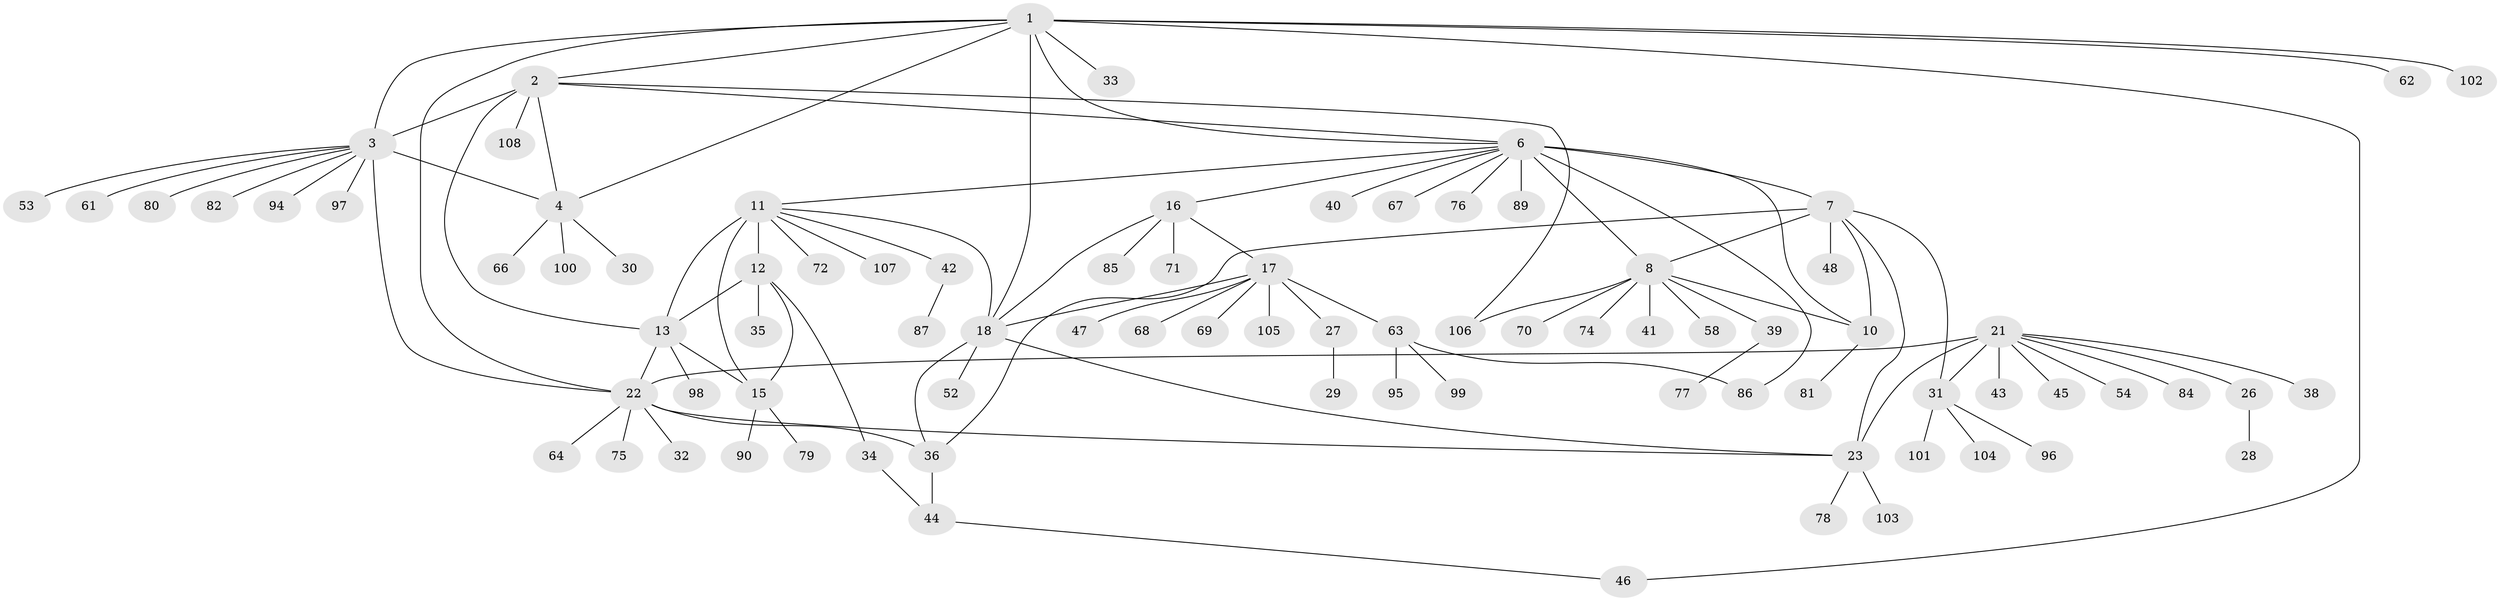 // original degree distribution, {12: 0.00909090909090909, 8: 0.03636363636363636, 6: 0.05454545454545454, 9: 0.03636363636363636, 10: 0.01818181818181818, 7: 0.03636363636363636, 5: 0.03636363636363636, 4: 0.01818181818181818, 11: 0.00909090909090909, 3: 0.03636363636363636, 2: 0.13636363636363635, 1: 0.5727272727272728}
// Generated by graph-tools (version 1.1) at 2025/42/03/06/25 10:42:11]
// undirected, 85 vertices, 110 edges
graph export_dot {
graph [start="1"]
  node [color=gray90,style=filled];
  1 [super="+37"];
  2 [super="+50"];
  3 [super="+5"];
  4 [super="+59"];
  6 [super="+9"];
  7 [super="+55"];
  8 [super="+49"];
  10;
  11 [super="+14"];
  12 [super="+88"];
  13 [super="+83"];
  15 [super="+73"];
  16;
  17 [super="+20"];
  18 [super="+19"];
  21 [super="+25"];
  22 [super="+110"];
  23 [super="+24"];
  26 [super="+109"];
  27;
  28;
  29;
  30;
  31 [super="+51"];
  32;
  33;
  34;
  35;
  36 [super="+93"];
  38;
  39 [super="+60"];
  40;
  41 [super="+92"];
  42;
  43;
  44;
  45 [super="+57"];
  46;
  47;
  48 [super="+56"];
  52;
  53;
  54;
  58;
  61;
  62;
  63 [super="+65"];
  64;
  66;
  67;
  68;
  69 [super="+91"];
  70;
  71;
  72;
  74;
  75;
  76;
  77;
  78;
  79;
  80;
  81;
  82;
  84;
  85;
  86;
  87;
  89;
  90;
  94;
  95;
  96;
  97;
  98;
  99;
  100;
  101;
  102;
  103;
  104;
  105;
  106;
  107;
  108;
  1 -- 2;
  1 -- 3 [weight=2];
  1 -- 4;
  1 -- 6;
  1 -- 22;
  1 -- 33;
  1 -- 46;
  1 -- 62;
  1 -- 102;
  1 -- 18;
  2 -- 3 [weight=2];
  2 -- 4;
  2 -- 13;
  2 -- 106;
  2 -- 108;
  2 -- 6;
  3 -- 4 [weight=2];
  3 -- 61;
  3 -- 22;
  3 -- 97;
  3 -- 80;
  3 -- 82;
  3 -- 53;
  3 -- 94;
  4 -- 30;
  4 -- 66;
  4 -- 100;
  6 -- 7 [weight=2];
  6 -- 8 [weight=2];
  6 -- 10 [weight=2];
  6 -- 16;
  6 -- 67;
  6 -- 76;
  6 -- 86;
  6 -- 11;
  6 -- 89;
  6 -- 40;
  7 -- 8;
  7 -- 10;
  7 -- 23;
  7 -- 48;
  7 -- 31;
  7 -- 36;
  8 -- 10;
  8 -- 39;
  8 -- 41;
  8 -- 58;
  8 -- 74;
  8 -- 106;
  8 -- 70;
  10 -- 81;
  11 -- 12 [weight=2];
  11 -- 13 [weight=2];
  11 -- 15 [weight=2];
  11 -- 42;
  11 -- 72;
  11 -- 107;
  11 -- 18;
  12 -- 13;
  12 -- 15;
  12 -- 34;
  12 -- 35;
  13 -- 15;
  13 -- 22;
  13 -- 98;
  15 -- 90;
  15 -- 79;
  16 -- 17 [weight=2];
  16 -- 18 [weight=2];
  16 -- 71;
  16 -- 85;
  17 -- 18 [weight=4];
  17 -- 27;
  17 -- 47;
  17 -- 63;
  17 -- 68;
  17 -- 69;
  17 -- 105;
  18 -- 36;
  18 -- 52;
  18 -- 23;
  21 -- 22 [weight=2];
  21 -- 23 [weight=4];
  21 -- 26;
  21 -- 38;
  21 -- 43;
  21 -- 45;
  21 -- 84;
  21 -- 54;
  21 -- 31;
  22 -- 23 [weight=2];
  22 -- 32;
  22 -- 36;
  22 -- 64;
  22 -- 75;
  23 -- 103;
  23 -- 78;
  26 -- 28;
  27 -- 29;
  31 -- 96;
  31 -- 101;
  31 -- 104;
  34 -- 44;
  36 -- 44;
  39 -- 77;
  42 -- 87;
  44 -- 46;
  63 -- 86;
  63 -- 95;
  63 -- 99;
}
